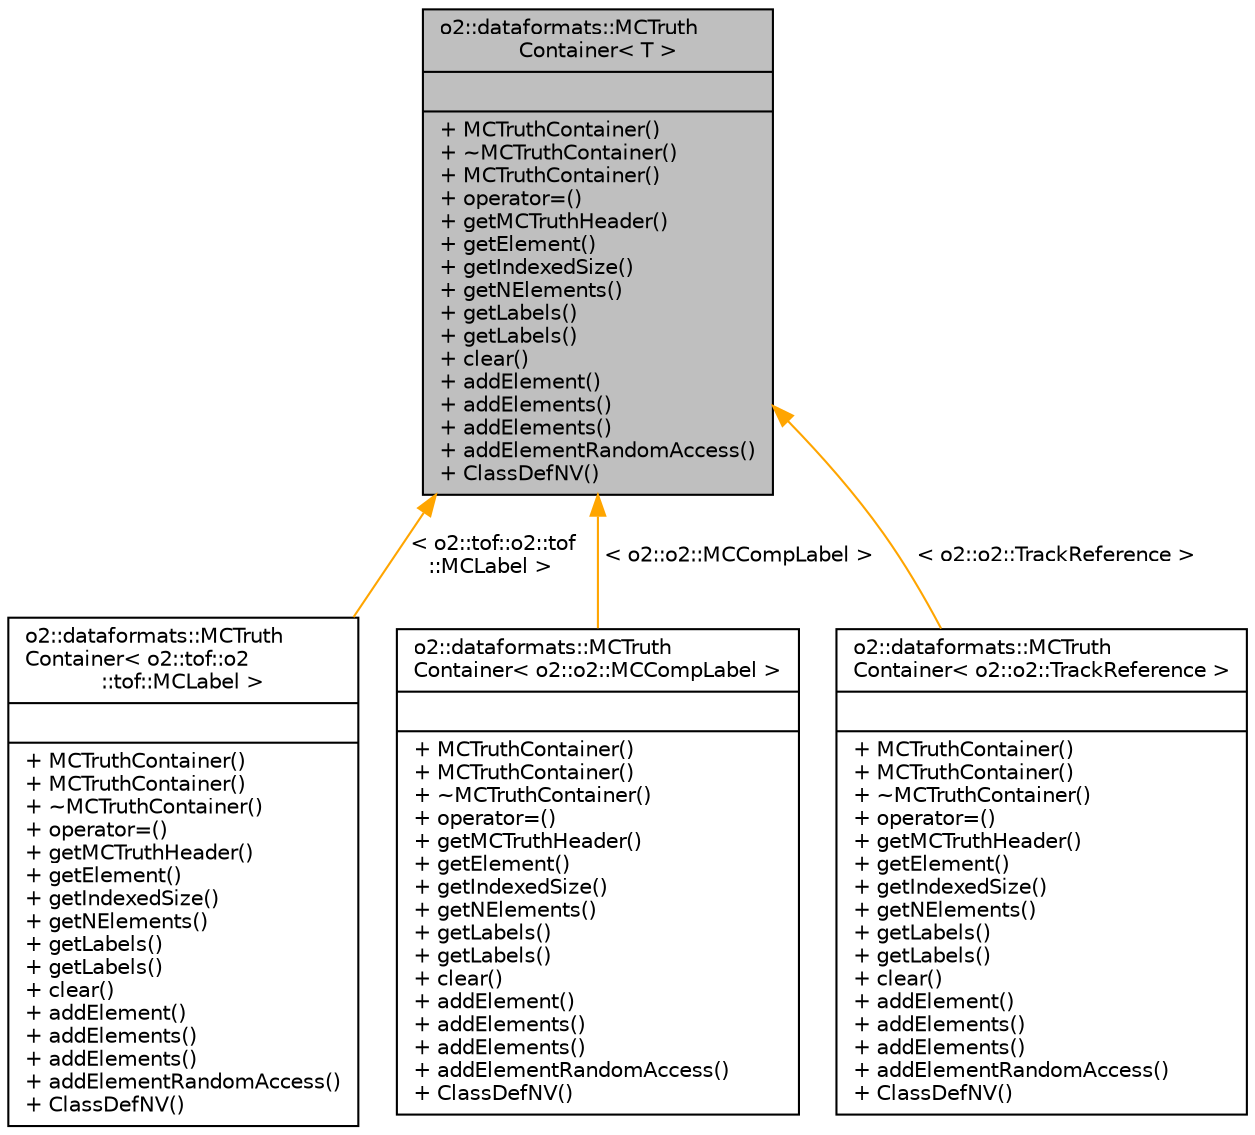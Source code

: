 digraph "o2::dataformats::MCTruthContainer&lt; T &gt;"
{
 // INTERACTIVE_SVG=YES
  bgcolor="transparent";
  edge [fontname="Helvetica",fontsize="10",labelfontname="Helvetica",labelfontsize="10"];
  node [fontname="Helvetica",fontsize="10",shape=record];
  Node1 [label="{o2::dataformats::MCTruth\lContainer\< T \>\n||+ MCTruthContainer()\l+ ~MCTruthContainer()\l+ MCTruthContainer()\l+ operator=()\l+ getMCTruthHeader()\l+ getElement()\l+ getIndexedSize()\l+ getNElements()\l+ getLabels()\l+ getLabels()\l+ clear()\l+ addElement()\l+ addElements()\l+ addElements()\l+ addElementRandomAccess()\l+ ClassDefNV()\l}",height=0.2,width=0.4,color="black", fillcolor="grey75", style="filled" fontcolor="black"];
  Node1 -> Node2 [dir="back",color="orange",fontsize="10",style="solid",label=" \< o2::tof::o2::tof\l::MCLabel \>" ,fontname="Helvetica"];
  Node2 [label="{o2::dataformats::MCTruth\lContainer\< o2::tof::o2\l::tof::MCLabel \>\n||+ MCTruthContainer()\l+ MCTruthContainer()\l+ ~MCTruthContainer()\l+ operator=()\l+ getMCTruthHeader()\l+ getElement()\l+ getIndexedSize()\l+ getNElements()\l+ getLabels()\l+ getLabels()\l+ clear()\l+ addElement()\l+ addElements()\l+ addElements()\l+ addElementRandomAccess()\l+ ClassDefNV()\l}",height=0.2,width=0.4,color="black",URL="$dc/daa/classo2_1_1dataformats_1_1MCTruthContainer.html"];
  Node1 -> Node3 [dir="back",color="orange",fontsize="10",style="solid",label=" \< o2::o2::MCCompLabel \>" ,fontname="Helvetica"];
  Node3 [label="{o2::dataformats::MCTruth\lContainer\< o2::o2::MCCompLabel \>\n||+ MCTruthContainer()\l+ MCTruthContainer()\l+ ~MCTruthContainer()\l+ operator=()\l+ getMCTruthHeader()\l+ getElement()\l+ getIndexedSize()\l+ getNElements()\l+ getLabels()\l+ getLabels()\l+ clear()\l+ addElement()\l+ addElements()\l+ addElements()\l+ addElementRandomAccess()\l+ ClassDefNV()\l}",height=0.2,width=0.4,color="black",URL="$dc/daa/classo2_1_1dataformats_1_1MCTruthContainer.html"];
  Node1 -> Node4 [dir="back",color="orange",fontsize="10",style="solid",label=" \< o2::o2::TrackReference \>" ,fontname="Helvetica"];
  Node4 [label="{o2::dataformats::MCTruth\lContainer\< o2::o2::TrackReference \>\n||+ MCTruthContainer()\l+ MCTruthContainer()\l+ ~MCTruthContainer()\l+ operator=()\l+ getMCTruthHeader()\l+ getElement()\l+ getIndexedSize()\l+ getNElements()\l+ getLabels()\l+ getLabels()\l+ clear()\l+ addElement()\l+ addElements()\l+ addElements()\l+ addElementRandomAccess()\l+ ClassDefNV()\l}",height=0.2,width=0.4,color="black",URL="$dc/daa/classo2_1_1dataformats_1_1MCTruthContainer.html"];
}
